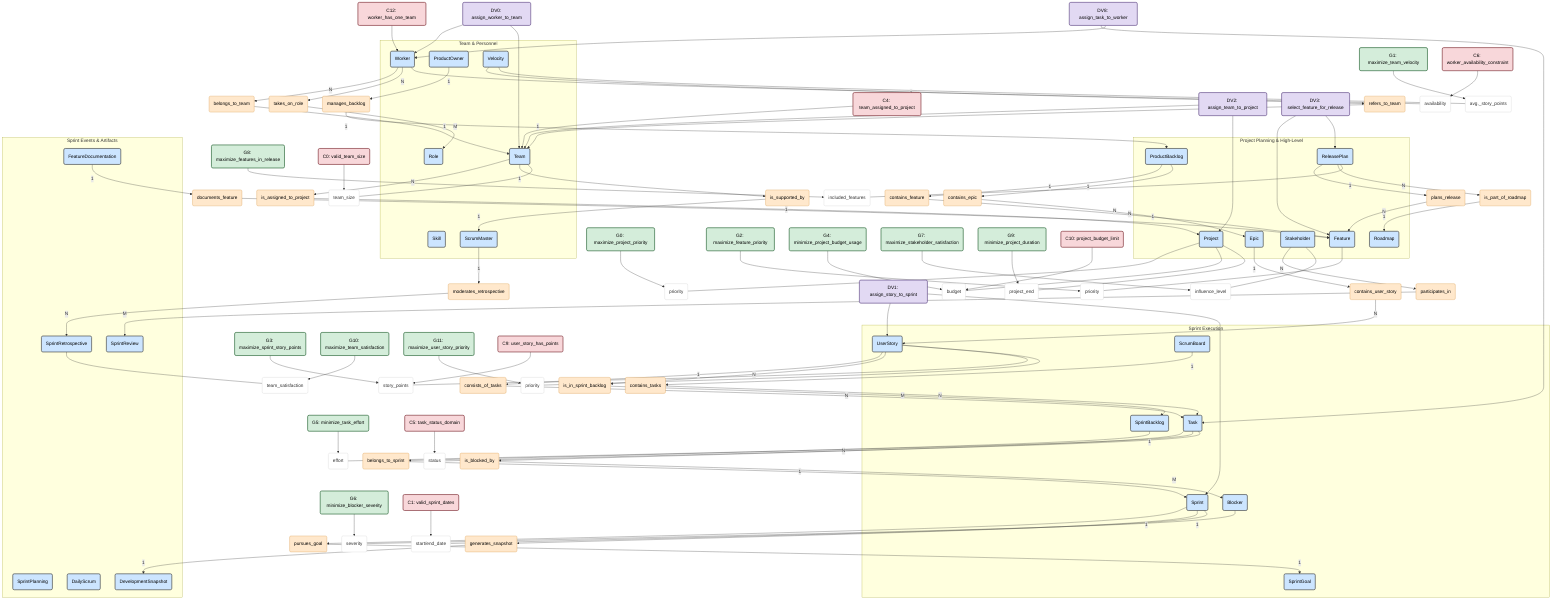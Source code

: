 graph TD
    %% Class Definitions
    classDef entity fill:#cce5ff,stroke:#333,stroke-width:2px,color:#000
    classDef attribute fill:#ffffff,stroke:#ccc,stroke-width:1px,color:#333
    classDef relation fill:#ffe8cc,stroke:#d6913a,stroke-width:1px,color:#000
    classDef goal fill:#d4edda,stroke:#155724,stroke-width:2px,color:#000
    classDef condition fill:#f8d7da,stroke:#721c24,stroke-width:2px,color:#000
    classDef decisionvar fill:#e2d9f3,stroke:#563d7c,stroke-width:2px,color:#000

    %% Entities
    subgraph "Project Planning & High-Level"
        E0(Project)
        E24(Roadmap)
        E23(ReleasePlan)
        E21(Stakeholder)
        E8(ProductBacklog)
        E16(Epic)
        E3(Feature)
    end
    
    subgraph "Team & Personnel"
        E1(Team)
        E2(Worker)
        E4(Skill)
        E5(Role)
        E6(ProductOwner)
        E7(ScrumMaster)
        E22(Velocity)
    end

    subgraph "Sprint Execution"
        E9(Sprint)
        E14(SprintBacklog)
        E15(SprintGoal)
        E17(UserStory)
        E18(Task)
        E20(Blocker)
        E25(ScrumBoard)
    end

    subgraph "Sprint Events & Artifacts"
        E10(SprintPlanning)
        E11(DailyScrum)
        E12(SprintReview)
        E13(SprintRetrospective)
        E19(DevelopmentSnapshot)
        E26(FeatureDocumentation)
    end

    %% Relationships
    R1(is_assigned_to_project)
    R2(belongs_to_team)
    R4(takes_on_role)
    R5(manages_backlog)
    R6(is_supported_by)
    R7(contains_feature)
    R8(contains_epic)
    R9(contains_user_story)
    R10(consists_of_tasks)
    R11(is_in_sprint_backlog)
    R12(belongs_to_sprint)
    R13(pursues_goal)
    R14(contains_tasks)
    R15(documents_feature)
    R16(is_blocked_by)
    R17(participates_in)
    R18(moderates_retrospective)
    R19(refers_to_team)
    R20(plans_release)
    R21(is_part_of_roadmap)
    R22(generates_snapshot)

    %% Goals
    G0(G0: maximize_project_priority)
    G1(G1: maximize_team_velocity)
    G2(G2: maximize_feature_priority)
    G3(G3: maximize_sprint_story_points)
    G4(G4: minimize_project_budget_usage)
    G5(G5: minimize_task_effort)
    G6(G6: minimize_blocker_severity)
    G7(G7: maximize_stakeholder_satisfaction)
    G8(G8: maximize_features_in_release)
    G9(G9: minimize_project_duration)
    G10(G10: maximize_team_satisfaction)
    G11(G11: maximize_user_story_priority)
    
    %% Conditions
    C0(C0: valid_team_size)
    C1(C1: valid_sprint_dates)
    C4(C4: team_assigned_to_project)
    C5(C5: task_status_domain)
    C6(C6: worker_availability_constraint)
    C9(C9: user_story_has_points)
    C10(C10: project_budget_limit)
    C12(C12: worker_has_one_team)

    %% Decision Variables
    DV0(DV0: assign_worker_to_team)
    DV1(DV1: assign_story_to_sprint)
    DV2(DV2: assign_team_to_project)
    DV3(DV3: select_feature_for_release)
    DV8(DV8: assign_task_to_worker)

    %% Attributes (only key ones for clarity)
    E0_priority(priority)
    E0_budget(budget)
    E0_end(project_end)
    E1_size(team_size)
    E2_avail(availability)
    E3_priority(priority)
    E17_points(story_points)
    E17_priority(priority)
    E18_effort(effort)
    E18_status(status)
    E20_severity(severity)
    E21_influence(influence_level)
    E22_avg(avg._story_points)
    E23_features(included_features)
    SRE_satisfaction(team_satisfaction)
    Sprint_dates(start/end_date)
    
    %% LINKS
    %% Entity <--> Relationship <--> Entity
    E1 -- "N" --> R1 -- "1" --> E0
    E2 -- "N" --> R2 -- "1" --> E1
    E2 -- "N" --> R4 -- "M" --> E5
    E6 -- "1" --> R5 -- "1" --> E8
    E1 -- "1" --> R6 -- "1" --> E7
    E8 -- "1" --> R7 -- "N" --> E3
    E8 -- "1" --> R8 -- "N" --> E16
    E16 -- "1" --> R9 -- "N" --> E17
    E17 -- "1" --> R10 -- "N" --> E18
    E17 -- "N" --> R11 -- "M" --> E14
    E14 -- "1" --> R12 -- "1" --> E9
    E9 -- "1" --> R13 -- "1" --> E15
    E25 -- "1" --> R14 -- "N" --> E18
    E26 -- "1" --> R15 -- "1" --> E3
    E18 -- "N" --> R16 -- "M" --> E20
    E21 -- "N" --> R17 -- "M" --> E12
    E7 -- "1" --> R18 -- "N" --> E13
    E22 -- "1" --> R19 -- "1" --> E1
    E23 -- "1" --> R20 -- "N" --> E3
    E23 -- "N" --> R21 -- "1" --> E24
    E9 -- "1" --> R22 -- "1" --> E19

    %% Entity <--> Attribute
    E0 --- E0_priority & E0_budget & E0_end
    E1 --- E1_size
    E2 --- E2_avail
    E3 --- E3_priority
    E17 --- E17_points & E17_priority
    E18 --- E18_effort & E18_status
    E20 --- E20_severity
    E21 --- E21_influence
    E22 --- E22_avg
    E23 --- E23_features
    E13 --- SRE_satisfaction
    E9 --- Sprint_dates
    
    %% Goals <--> Attributes
    G0 --> E0_priority
    G1 --> E22_avg
    G2 --> E3_priority
    G3 --> E17_points
    G4 --> E0_budget
    G5 --> E18_effort
    G6 --> E20_severity
    G7 --> E21_influence
    G8 --> E23_features
    G9 --> E0_end
    G10 --> SRE_satisfaction
    G11 --> E17_priority

    %% Conditions <--> Attributes/Entities
    C0 --> E1_size
    C1 --> Sprint_dates
    C4 --> E1
    C5 --> E18_status
    C6 --> E2_avail
    C9 --> E17_points
    C10 --> E0_budget
    C12 --> E2

    %% Decision Variables <--> Entities
    DV0 --> E2 & E1
    DV1 --> E17 & E9
    DV2 --> E1 & E0
    DV3 --> E3 & E23
    DV8 --> E18 & E2
    
    %% Style Assignments
    classDef default stroke-width:1px,color:#333
    class E0,E1,E2,E3,E4,E5,E6,E7,E8,E9,E10,E11,E12,E13,E14,E15,E16,E17,E18,E19,E20,E21,E22,E23,E24,E25,E26 entity
    class R1,R2,R4,R5,R6,R7,R8,R9,R10,R11,R12,R13,R14,R15,R16,R17,R18,R19,R20,R21,R22 relation
    class E0_priority,E0_budget,E0_end,E1_size,E2_avail,E3_priority,E17_points,E17_priority,E18_effort,E18_status,E20_severity,E21_influence,E22_avg,E23_features,SRE_satisfaction,Sprint_dates attribute
    class G0,G1,G2,G3,G4,G5,G6,G7,G8,G9,G10,G11 goal
    class C0,C1,C4,C5,C6,C9,C10,C12 condition
    class DV0,DV1,DV2,DV3,DV8 decisionvar